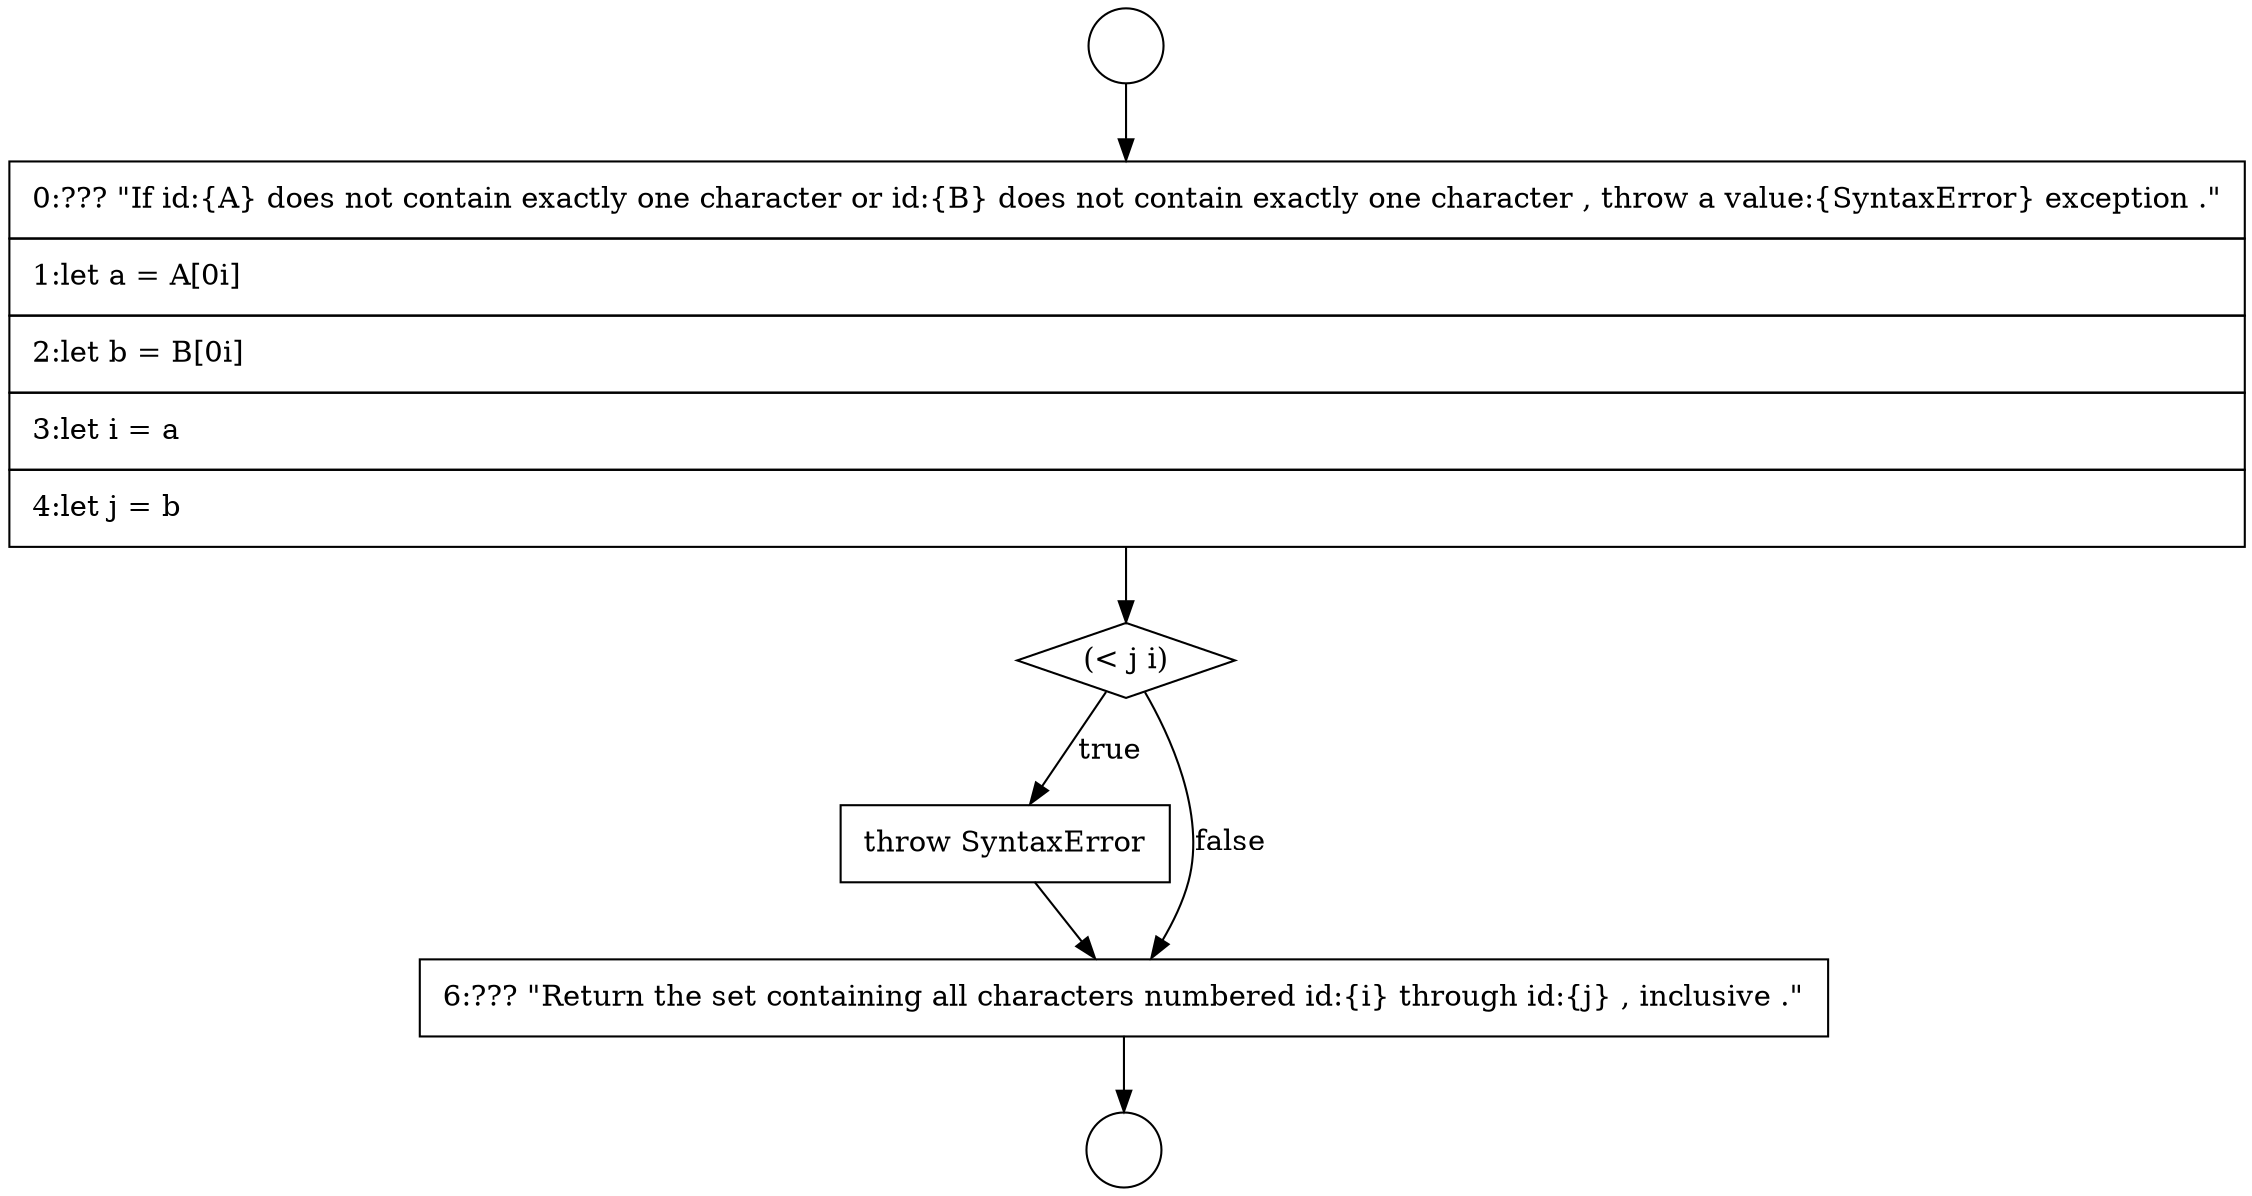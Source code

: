 digraph {
  node12500 [shape=none, margin=0, label=<<font color="black">
    <table border="0" cellborder="1" cellspacing="0" cellpadding="10">
      <tr><td align="left">0:??? &quot;If id:{A} does not contain exactly one character or id:{B} does not contain exactly one character , throw a value:{SyntaxError} exception .&quot;</td></tr>
      <tr><td align="left">1:let a = A[0i]</td></tr>
      <tr><td align="left">2:let b = B[0i]</td></tr>
      <tr><td align="left">3:let i = a</td></tr>
      <tr><td align="left">4:let j = b</td></tr>
    </table>
  </font>> color="black" fillcolor="white" style=filled]
  node12499 [shape=circle label=" " color="black" fillcolor="white" style=filled]
  node12501 [shape=diamond, label=<<font color="black">(&lt; j i)</font>> color="black" fillcolor="white" style=filled]
  node12502 [shape=none, margin=0, label=<<font color="black">
    <table border="0" cellborder="1" cellspacing="0" cellpadding="10">
      <tr><td align="left">throw SyntaxError</td></tr>
    </table>
  </font>> color="black" fillcolor="white" style=filled]
  node12498 [shape=circle label=" " color="black" fillcolor="white" style=filled]
  node12503 [shape=none, margin=0, label=<<font color="black">
    <table border="0" cellborder="1" cellspacing="0" cellpadding="10">
      <tr><td align="left">6:??? &quot;Return the set containing all characters numbered id:{i} through id:{j} , inclusive .&quot;</td></tr>
    </table>
  </font>> color="black" fillcolor="white" style=filled]
  node12501 -> node12502 [label=<<font color="black">true</font>> color="black"]
  node12501 -> node12503 [label=<<font color="black">false</font>> color="black"]
  node12502 -> node12503 [ color="black"]
  node12503 -> node12499 [ color="black"]
  node12498 -> node12500 [ color="black"]
  node12500 -> node12501 [ color="black"]
}
